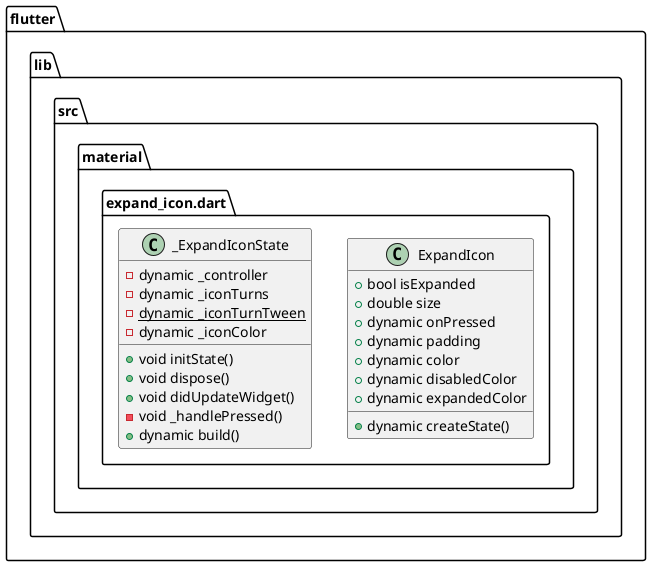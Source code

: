 @startuml
set namespaceSeparator ::

class "flutter::lib::src::material::expand_icon.dart::ExpandIcon" {
  +bool isExpanded
  +double size
  +dynamic onPressed
  +dynamic padding
  +dynamic color
  +dynamic disabledColor
  +dynamic expandedColor
  +dynamic createState()
}

class "flutter::lib::src::material::expand_icon.dart::_ExpandIconState" {
  -dynamic _controller
  -dynamic _iconTurns
  {static} -dynamic _iconTurnTween
  -dynamic _iconColor
  +void initState()
  +void dispose()
  +void didUpdateWidget()
  -void _handlePressed()
  +dynamic build()
}


@enduml